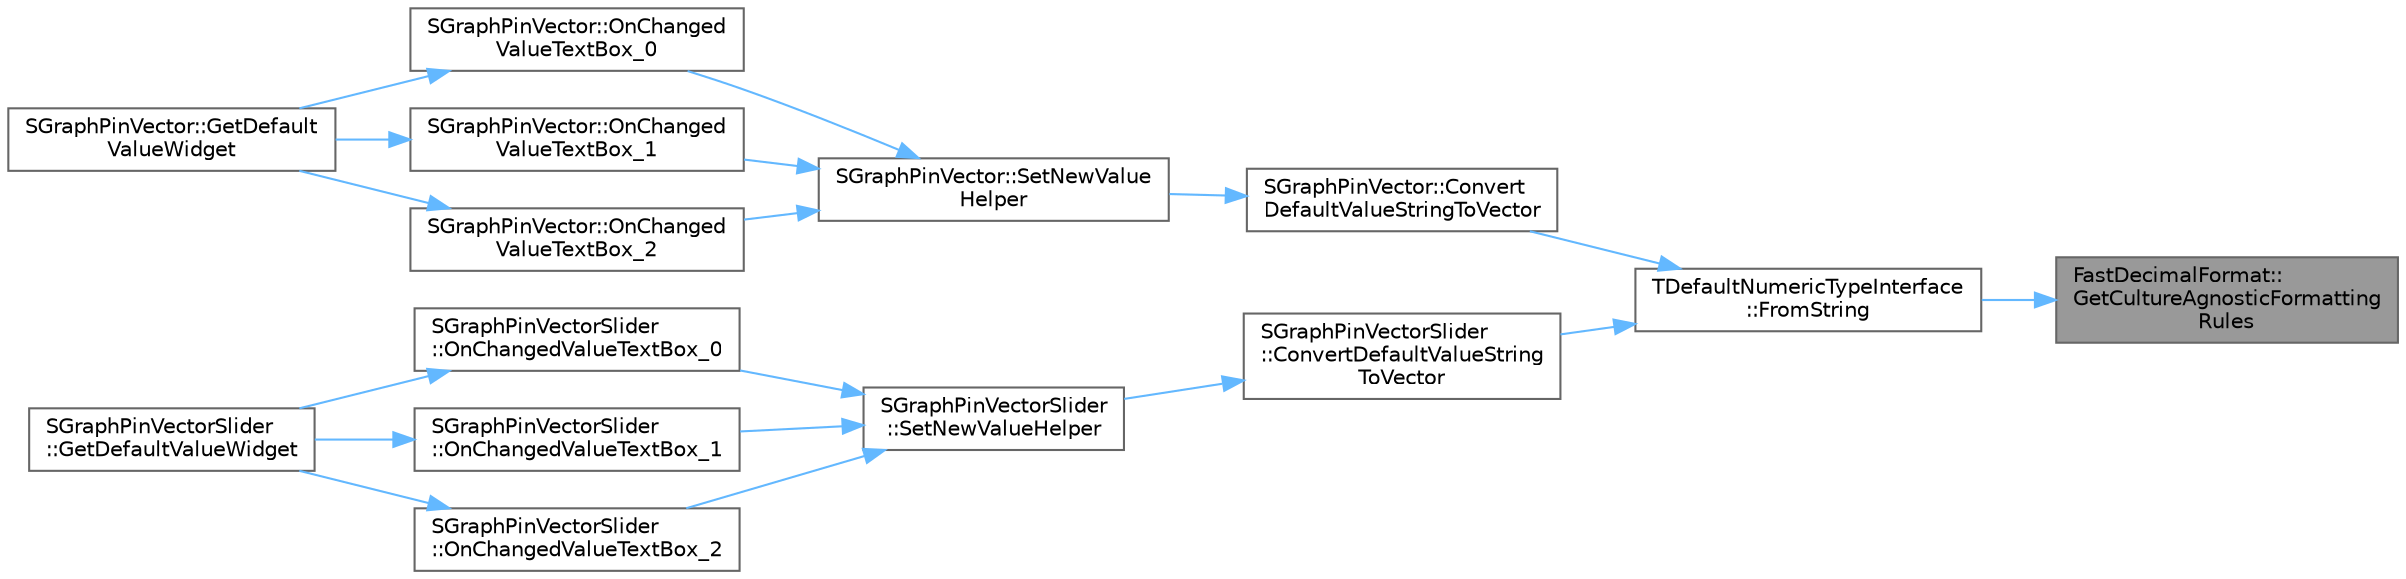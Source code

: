 digraph "FastDecimalFormat::GetCultureAgnosticFormattingRules"
{
 // INTERACTIVE_SVG=YES
 // LATEX_PDF_SIZE
  bgcolor="transparent";
  edge [fontname=Helvetica,fontsize=10,labelfontname=Helvetica,labelfontsize=10];
  node [fontname=Helvetica,fontsize=10,shape=box,height=0.2,width=0.4];
  rankdir="RL";
  Node1 [id="Node000001",label="FastDecimalFormat::\lGetCultureAgnosticFormatting\lRules",height=0.2,width=0.4,color="gray40", fillcolor="grey60", style="filled", fontcolor="black",tooltip="Get the formatting rules to use when you don't care about culture."];
  Node1 -> Node2 [id="edge1_Node000001_Node000002",dir="back",color="steelblue1",style="solid",tooltip=" "];
  Node2 [id="Node000002",label="TDefaultNumericTypeInterface\l::FromString",height=0.2,width=0.4,color="grey40", fillcolor="white", style="filled",URL="$d3/df1/structTDefaultNumericTypeInterface.html#a74145f34dd1d6618e41c003ea43cd536",tooltip=" "];
  Node2 -> Node3 [id="edge2_Node000002_Node000003",dir="back",color="steelblue1",style="solid",tooltip=" "];
  Node3 [id="Node000003",label="SGraphPinVector::Convert\lDefaultValueStringToVector",height=0.2,width=0.4,color="grey40", fillcolor="white", style="filled",URL="$d4/d4e/classSGraphPinVector.html#a6ff435229927811190b2fc543663c924",tooltip=" "];
  Node3 -> Node4 [id="edge3_Node000003_Node000004",dir="back",color="steelblue1",style="solid",tooltip=" "];
  Node4 [id="Node000004",label="SGraphPinVector::SetNewValue\lHelper",height=0.2,width=0.4,color="grey40", fillcolor="white", style="filled",URL="$d4/d4e/classSGraphPinVector.html#a8f8d3b20d2e836219b4fec7fe3a7b532",tooltip=" "];
  Node4 -> Node5 [id="edge4_Node000004_Node000005",dir="back",color="steelblue1",style="solid",tooltip=" "];
  Node5 [id="Node000005",label="SGraphPinVector::OnChanged\lValueTextBox_0",height=0.2,width=0.4,color="grey40", fillcolor="white", style="filled",URL="$d4/d4e/classSGraphPinVector.html#a02b98614d43bf2f263517f4f36cdf2ca",tooltip=" "];
  Node5 -> Node6 [id="edge5_Node000005_Node000006",dir="back",color="steelblue1",style="solid",tooltip=" "];
  Node6 [id="Node000006",label="SGraphPinVector::GetDefault\lValueWidget",height=0.2,width=0.4,color="grey40", fillcolor="white", style="filled",URL="$d4/d4e/classSGraphPinVector.html#a622648a52c938cbc497afa4d919dcc3e",tooltip="Function to create class specific widget."];
  Node4 -> Node7 [id="edge6_Node000004_Node000007",dir="back",color="steelblue1",style="solid",tooltip=" "];
  Node7 [id="Node000007",label="SGraphPinVector::OnChanged\lValueTextBox_1",height=0.2,width=0.4,color="grey40", fillcolor="white", style="filled",URL="$d4/d4e/classSGraphPinVector.html#a0e67292123f78db0b66fc4cb8ef27e2c",tooltip=" "];
  Node7 -> Node6 [id="edge7_Node000007_Node000006",dir="back",color="steelblue1",style="solid",tooltip=" "];
  Node4 -> Node8 [id="edge8_Node000004_Node000008",dir="back",color="steelblue1",style="solid",tooltip=" "];
  Node8 [id="Node000008",label="SGraphPinVector::OnChanged\lValueTextBox_2",height=0.2,width=0.4,color="grey40", fillcolor="white", style="filled",URL="$d4/d4e/classSGraphPinVector.html#a3f5d112344e292d627627758df408b31",tooltip=" "];
  Node8 -> Node6 [id="edge9_Node000008_Node000006",dir="back",color="steelblue1",style="solid",tooltip=" "];
  Node2 -> Node9 [id="edge10_Node000002_Node000009",dir="back",color="steelblue1",style="solid",tooltip=" "];
  Node9 [id="Node000009",label="SGraphPinVectorSlider\l::ConvertDefaultValueString\lToVector",height=0.2,width=0.4,color="grey40", fillcolor="white", style="filled",URL="$de/d63/classSGraphPinVectorSlider.html#a04c8f22a3bd29570f9e3112f28124b56",tooltip=" "];
  Node9 -> Node10 [id="edge11_Node000009_Node000010",dir="back",color="steelblue1",style="solid",tooltip=" "];
  Node10 [id="Node000010",label="SGraphPinVectorSlider\l::SetNewValueHelper",height=0.2,width=0.4,color="grey40", fillcolor="white", style="filled",URL="$de/d63/classSGraphPinVectorSlider.html#ad49394b77c66cec38b18e4128eb080bf",tooltip=" "];
  Node10 -> Node11 [id="edge12_Node000010_Node000011",dir="back",color="steelblue1",style="solid",tooltip=" "];
  Node11 [id="Node000011",label="SGraphPinVectorSlider\l::OnChangedValueTextBox_0",height=0.2,width=0.4,color="grey40", fillcolor="white", style="filled",URL="$de/d63/classSGraphPinVectorSlider.html#a3a81ae1cea2ba8756066c0aacbf5d576",tooltip=" "];
  Node11 -> Node12 [id="edge13_Node000011_Node000012",dir="back",color="steelblue1",style="solid",tooltip=" "];
  Node12 [id="Node000012",label="SGraphPinVectorSlider\l::GetDefaultValueWidget",height=0.2,width=0.4,color="grey40", fillcolor="white", style="filled",URL="$de/d63/classSGraphPinVectorSlider.html#ad5fc0aace0cb9c66bcc5369a48f09681",tooltip="Function to create class specific widget."];
  Node10 -> Node13 [id="edge14_Node000010_Node000013",dir="back",color="steelblue1",style="solid",tooltip=" "];
  Node13 [id="Node000013",label="SGraphPinVectorSlider\l::OnChangedValueTextBox_1",height=0.2,width=0.4,color="grey40", fillcolor="white", style="filled",URL="$de/d63/classSGraphPinVectorSlider.html#a95b3399a05b85c9aa038145181b2f930",tooltip=" "];
  Node13 -> Node12 [id="edge15_Node000013_Node000012",dir="back",color="steelblue1",style="solid",tooltip=" "];
  Node10 -> Node14 [id="edge16_Node000010_Node000014",dir="back",color="steelblue1",style="solid",tooltip=" "];
  Node14 [id="Node000014",label="SGraphPinVectorSlider\l::OnChangedValueTextBox_2",height=0.2,width=0.4,color="grey40", fillcolor="white", style="filled",URL="$de/d63/classSGraphPinVectorSlider.html#a5e2b9822f4a3e91ff1ef110249baea0c",tooltip=" "];
  Node14 -> Node12 [id="edge17_Node000014_Node000012",dir="back",color="steelblue1",style="solid",tooltip=" "];
}
